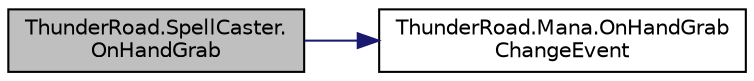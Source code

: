 digraph "ThunderRoad.SpellCaster.OnHandGrab"
{
 // LATEX_PDF_SIZE
  edge [fontname="Helvetica",fontsize="10",labelfontname="Helvetica",labelfontsize="10"];
  node [fontname="Helvetica",fontsize="10",shape=record];
  rankdir="LR";
  Node1 [label="ThunderRoad.SpellCaster.\lOnHandGrab",height=0.2,width=0.4,color="black", fillcolor="grey75", style="filled", fontcolor="black",tooltip="Called when [hand grab]."];
  Node1 -> Node2 [color="midnightblue",fontsize="10",style="solid",fontname="Helvetica"];
  Node2 [label="ThunderRoad.Mana.OnHandGrab\lChangeEvent",height=0.2,width=0.4,color="black", fillcolor="white", style="filled",URL="$class_thunder_road_1_1_mana.html#ab66690c7f24664c0d35e907b94d0054c",tooltip="Called when [hand grab change event]."];
}
